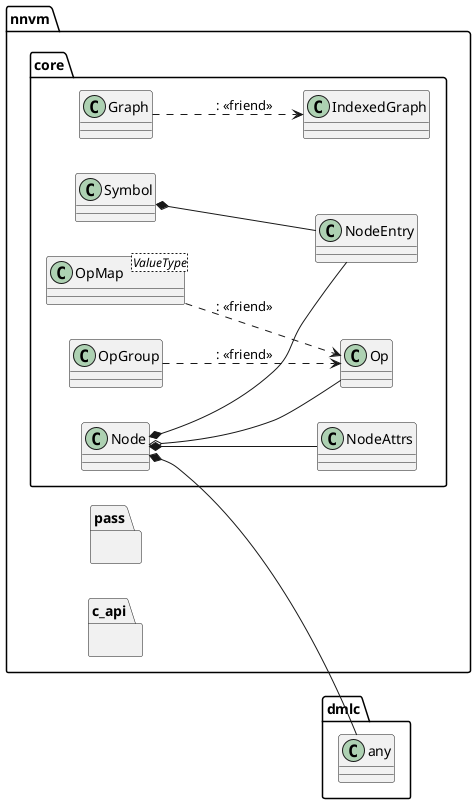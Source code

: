 @startuml
left to right direction
namespace nnvm {
    namespace core {
        class Node {
        }
        class NodeEntry {
        }
        class NodeAttrs {
        }
        Node *-- NodeAttrs
        Node *-- NodeEntry
        
        class Op {
        }
        Node o-- Op

        class Symbol {
        }
        Symbol *-- NodeEntry

        class Graph {
        }
        class IndexedGraph {
        }
        Graph ..> IndexedGraph :: <<friend>>



        class OpMap<ValueType> {
        }
        class OpGroup {
        }
        OpMap ..> Op :: <<friend>>
        OpGroup ..> Op :: <<friend>>




    }
    namespace pass {
    }
    namespace c_api {
    }
}

namespace dmlc {
    class any {
    }
}

nnvm.core.Node *-- dmlc.any


@enduml